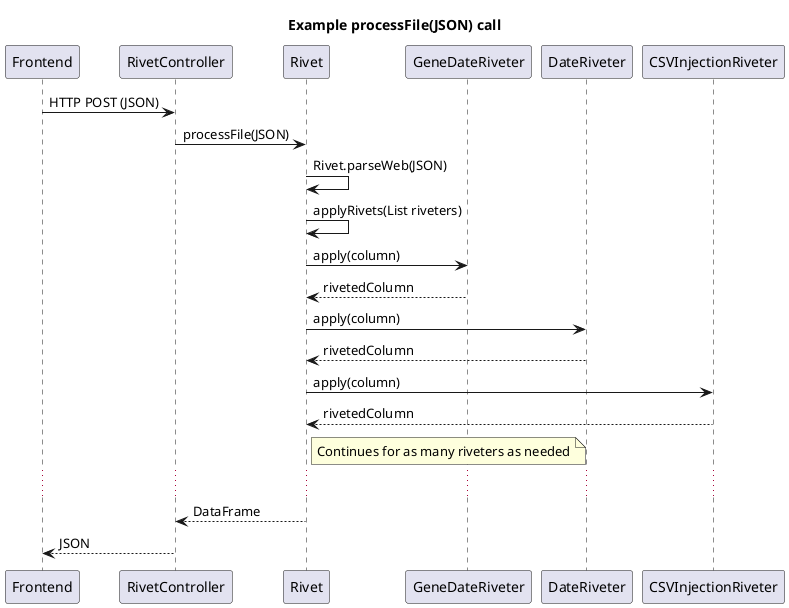 @startuml Sequence_diagram

title Example processFile(JSON) call
'Handle Rivet creation
Frontend -> RivetController: HTTP POST (JSON)
RivetController -> Rivet: processFile(JSON)
Rivet -> Rivet: Rivet.parseWeb(JSON)

'Apply Riveters
Rivet -> Rivet: applyRivets(List riveters)
Rivet -> GeneDateRiveter: apply(column)
GeneDateRiveter --> Rivet: rivetedColumn
Rivet -> DateRiveter: apply(column)
DateRiveter --> Rivet: rivetedColumn
Rivet -> CSVInjectionRiveter: apply(column)
CSVInjectionRiveter --> Rivet: rivetedColumn
note right of Rivet: Continues for as many riveters as needed
...

Rivet --> RivetController: DataFrame
RivetController --> Frontend: JSON

@enduml